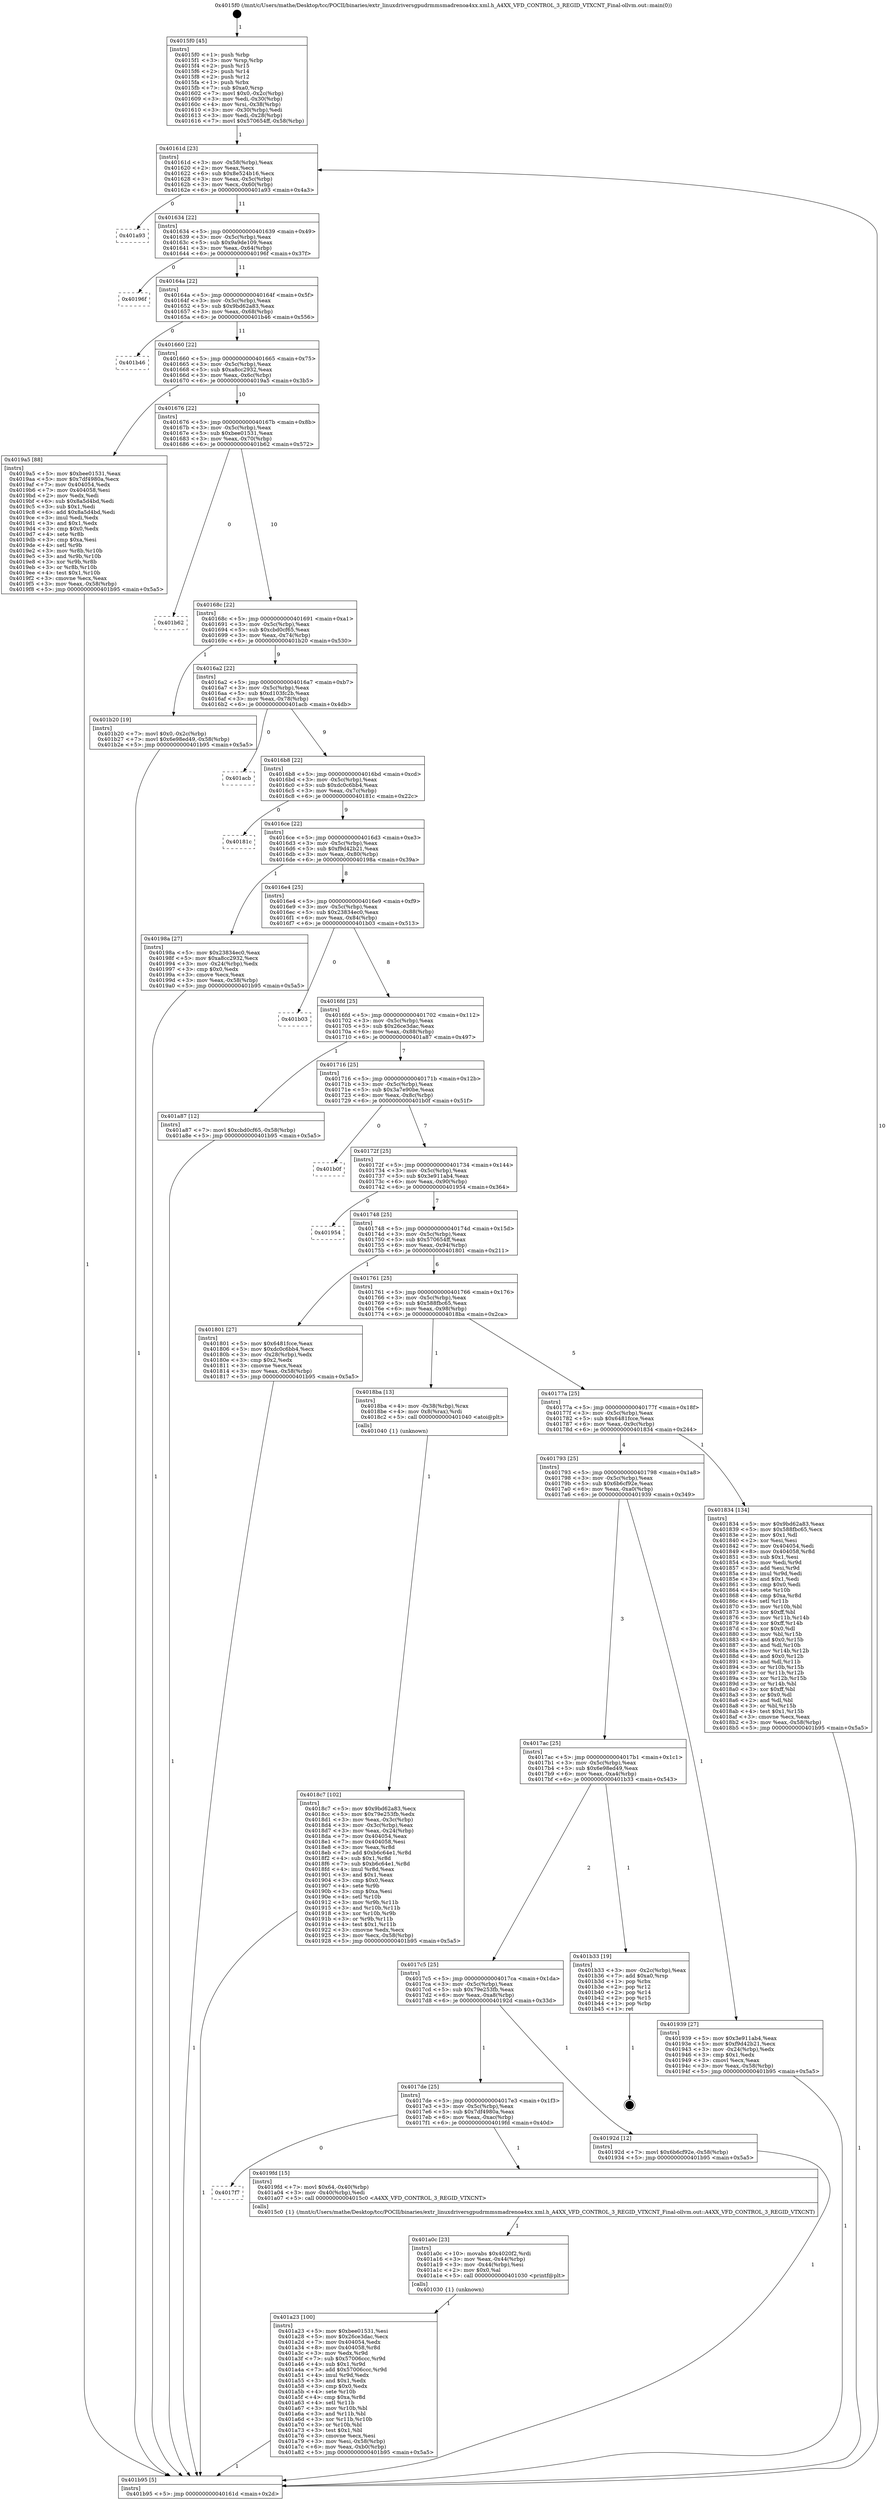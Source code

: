 digraph "0x4015f0" {
  label = "0x4015f0 (/mnt/c/Users/mathe/Desktop/tcc/POCII/binaries/extr_linuxdriversgpudrmmsmadrenoa4xx.xml.h_A4XX_VFD_CONTROL_3_REGID_VTXCNT_Final-ollvm.out::main(0))"
  labelloc = "t"
  node[shape=record]

  Entry [label="",width=0.3,height=0.3,shape=circle,fillcolor=black,style=filled]
  "0x40161d" [label="{
     0x40161d [23]\l
     | [instrs]\l
     &nbsp;&nbsp;0x40161d \<+3\>: mov -0x58(%rbp),%eax\l
     &nbsp;&nbsp;0x401620 \<+2\>: mov %eax,%ecx\l
     &nbsp;&nbsp;0x401622 \<+6\>: sub $0x8e524b16,%ecx\l
     &nbsp;&nbsp;0x401628 \<+3\>: mov %eax,-0x5c(%rbp)\l
     &nbsp;&nbsp;0x40162b \<+3\>: mov %ecx,-0x60(%rbp)\l
     &nbsp;&nbsp;0x40162e \<+6\>: je 0000000000401a93 \<main+0x4a3\>\l
  }"]
  "0x401a93" [label="{
     0x401a93\l
  }", style=dashed]
  "0x401634" [label="{
     0x401634 [22]\l
     | [instrs]\l
     &nbsp;&nbsp;0x401634 \<+5\>: jmp 0000000000401639 \<main+0x49\>\l
     &nbsp;&nbsp;0x401639 \<+3\>: mov -0x5c(%rbp),%eax\l
     &nbsp;&nbsp;0x40163c \<+5\>: sub $0x9a9de109,%eax\l
     &nbsp;&nbsp;0x401641 \<+3\>: mov %eax,-0x64(%rbp)\l
     &nbsp;&nbsp;0x401644 \<+6\>: je 000000000040196f \<main+0x37f\>\l
  }"]
  Exit [label="",width=0.3,height=0.3,shape=circle,fillcolor=black,style=filled,peripheries=2]
  "0x40196f" [label="{
     0x40196f\l
  }", style=dashed]
  "0x40164a" [label="{
     0x40164a [22]\l
     | [instrs]\l
     &nbsp;&nbsp;0x40164a \<+5\>: jmp 000000000040164f \<main+0x5f\>\l
     &nbsp;&nbsp;0x40164f \<+3\>: mov -0x5c(%rbp),%eax\l
     &nbsp;&nbsp;0x401652 \<+5\>: sub $0x9bd62a83,%eax\l
     &nbsp;&nbsp;0x401657 \<+3\>: mov %eax,-0x68(%rbp)\l
     &nbsp;&nbsp;0x40165a \<+6\>: je 0000000000401b46 \<main+0x556\>\l
  }"]
  "0x401a23" [label="{
     0x401a23 [100]\l
     | [instrs]\l
     &nbsp;&nbsp;0x401a23 \<+5\>: mov $0xbee01531,%esi\l
     &nbsp;&nbsp;0x401a28 \<+5\>: mov $0x26ce3dac,%ecx\l
     &nbsp;&nbsp;0x401a2d \<+7\>: mov 0x404054,%edx\l
     &nbsp;&nbsp;0x401a34 \<+8\>: mov 0x404058,%r8d\l
     &nbsp;&nbsp;0x401a3c \<+3\>: mov %edx,%r9d\l
     &nbsp;&nbsp;0x401a3f \<+7\>: sub $0x57006ccc,%r9d\l
     &nbsp;&nbsp;0x401a46 \<+4\>: sub $0x1,%r9d\l
     &nbsp;&nbsp;0x401a4a \<+7\>: add $0x57006ccc,%r9d\l
     &nbsp;&nbsp;0x401a51 \<+4\>: imul %r9d,%edx\l
     &nbsp;&nbsp;0x401a55 \<+3\>: and $0x1,%edx\l
     &nbsp;&nbsp;0x401a58 \<+3\>: cmp $0x0,%edx\l
     &nbsp;&nbsp;0x401a5b \<+4\>: sete %r10b\l
     &nbsp;&nbsp;0x401a5f \<+4\>: cmp $0xa,%r8d\l
     &nbsp;&nbsp;0x401a63 \<+4\>: setl %r11b\l
     &nbsp;&nbsp;0x401a67 \<+3\>: mov %r10b,%bl\l
     &nbsp;&nbsp;0x401a6a \<+3\>: and %r11b,%bl\l
     &nbsp;&nbsp;0x401a6d \<+3\>: xor %r11b,%r10b\l
     &nbsp;&nbsp;0x401a70 \<+3\>: or %r10b,%bl\l
     &nbsp;&nbsp;0x401a73 \<+3\>: test $0x1,%bl\l
     &nbsp;&nbsp;0x401a76 \<+3\>: cmovne %ecx,%esi\l
     &nbsp;&nbsp;0x401a79 \<+3\>: mov %esi,-0x58(%rbp)\l
     &nbsp;&nbsp;0x401a7c \<+6\>: mov %eax,-0xb0(%rbp)\l
     &nbsp;&nbsp;0x401a82 \<+5\>: jmp 0000000000401b95 \<main+0x5a5\>\l
  }"]
  "0x401b46" [label="{
     0x401b46\l
  }", style=dashed]
  "0x401660" [label="{
     0x401660 [22]\l
     | [instrs]\l
     &nbsp;&nbsp;0x401660 \<+5\>: jmp 0000000000401665 \<main+0x75\>\l
     &nbsp;&nbsp;0x401665 \<+3\>: mov -0x5c(%rbp),%eax\l
     &nbsp;&nbsp;0x401668 \<+5\>: sub $0xa8cc2932,%eax\l
     &nbsp;&nbsp;0x40166d \<+3\>: mov %eax,-0x6c(%rbp)\l
     &nbsp;&nbsp;0x401670 \<+6\>: je 00000000004019a5 \<main+0x3b5\>\l
  }"]
  "0x401a0c" [label="{
     0x401a0c [23]\l
     | [instrs]\l
     &nbsp;&nbsp;0x401a0c \<+10\>: movabs $0x4020f2,%rdi\l
     &nbsp;&nbsp;0x401a16 \<+3\>: mov %eax,-0x44(%rbp)\l
     &nbsp;&nbsp;0x401a19 \<+3\>: mov -0x44(%rbp),%esi\l
     &nbsp;&nbsp;0x401a1c \<+2\>: mov $0x0,%al\l
     &nbsp;&nbsp;0x401a1e \<+5\>: call 0000000000401030 \<printf@plt\>\l
     | [calls]\l
     &nbsp;&nbsp;0x401030 \{1\} (unknown)\l
  }"]
  "0x4019a5" [label="{
     0x4019a5 [88]\l
     | [instrs]\l
     &nbsp;&nbsp;0x4019a5 \<+5\>: mov $0xbee01531,%eax\l
     &nbsp;&nbsp;0x4019aa \<+5\>: mov $0x7df4980a,%ecx\l
     &nbsp;&nbsp;0x4019af \<+7\>: mov 0x404054,%edx\l
     &nbsp;&nbsp;0x4019b6 \<+7\>: mov 0x404058,%esi\l
     &nbsp;&nbsp;0x4019bd \<+2\>: mov %edx,%edi\l
     &nbsp;&nbsp;0x4019bf \<+6\>: sub $0x8a5d4bd,%edi\l
     &nbsp;&nbsp;0x4019c5 \<+3\>: sub $0x1,%edi\l
     &nbsp;&nbsp;0x4019c8 \<+6\>: add $0x8a5d4bd,%edi\l
     &nbsp;&nbsp;0x4019ce \<+3\>: imul %edi,%edx\l
     &nbsp;&nbsp;0x4019d1 \<+3\>: and $0x1,%edx\l
     &nbsp;&nbsp;0x4019d4 \<+3\>: cmp $0x0,%edx\l
     &nbsp;&nbsp;0x4019d7 \<+4\>: sete %r8b\l
     &nbsp;&nbsp;0x4019db \<+3\>: cmp $0xa,%esi\l
     &nbsp;&nbsp;0x4019de \<+4\>: setl %r9b\l
     &nbsp;&nbsp;0x4019e2 \<+3\>: mov %r8b,%r10b\l
     &nbsp;&nbsp;0x4019e5 \<+3\>: and %r9b,%r10b\l
     &nbsp;&nbsp;0x4019e8 \<+3\>: xor %r9b,%r8b\l
     &nbsp;&nbsp;0x4019eb \<+3\>: or %r8b,%r10b\l
     &nbsp;&nbsp;0x4019ee \<+4\>: test $0x1,%r10b\l
     &nbsp;&nbsp;0x4019f2 \<+3\>: cmovne %ecx,%eax\l
     &nbsp;&nbsp;0x4019f5 \<+3\>: mov %eax,-0x58(%rbp)\l
     &nbsp;&nbsp;0x4019f8 \<+5\>: jmp 0000000000401b95 \<main+0x5a5\>\l
  }"]
  "0x401676" [label="{
     0x401676 [22]\l
     | [instrs]\l
     &nbsp;&nbsp;0x401676 \<+5\>: jmp 000000000040167b \<main+0x8b\>\l
     &nbsp;&nbsp;0x40167b \<+3\>: mov -0x5c(%rbp),%eax\l
     &nbsp;&nbsp;0x40167e \<+5\>: sub $0xbee01531,%eax\l
     &nbsp;&nbsp;0x401683 \<+3\>: mov %eax,-0x70(%rbp)\l
     &nbsp;&nbsp;0x401686 \<+6\>: je 0000000000401b62 \<main+0x572\>\l
  }"]
  "0x4017f7" [label="{
     0x4017f7\l
  }", style=dashed]
  "0x401b62" [label="{
     0x401b62\l
  }", style=dashed]
  "0x40168c" [label="{
     0x40168c [22]\l
     | [instrs]\l
     &nbsp;&nbsp;0x40168c \<+5\>: jmp 0000000000401691 \<main+0xa1\>\l
     &nbsp;&nbsp;0x401691 \<+3\>: mov -0x5c(%rbp),%eax\l
     &nbsp;&nbsp;0x401694 \<+5\>: sub $0xcbd0cf65,%eax\l
     &nbsp;&nbsp;0x401699 \<+3\>: mov %eax,-0x74(%rbp)\l
     &nbsp;&nbsp;0x40169c \<+6\>: je 0000000000401b20 \<main+0x530\>\l
  }"]
  "0x4019fd" [label="{
     0x4019fd [15]\l
     | [instrs]\l
     &nbsp;&nbsp;0x4019fd \<+7\>: movl $0x64,-0x40(%rbp)\l
     &nbsp;&nbsp;0x401a04 \<+3\>: mov -0x40(%rbp),%edi\l
     &nbsp;&nbsp;0x401a07 \<+5\>: call 00000000004015c0 \<A4XX_VFD_CONTROL_3_REGID_VTXCNT\>\l
     | [calls]\l
     &nbsp;&nbsp;0x4015c0 \{1\} (/mnt/c/Users/mathe/Desktop/tcc/POCII/binaries/extr_linuxdriversgpudrmmsmadrenoa4xx.xml.h_A4XX_VFD_CONTROL_3_REGID_VTXCNT_Final-ollvm.out::A4XX_VFD_CONTROL_3_REGID_VTXCNT)\l
  }"]
  "0x401b20" [label="{
     0x401b20 [19]\l
     | [instrs]\l
     &nbsp;&nbsp;0x401b20 \<+7\>: movl $0x0,-0x2c(%rbp)\l
     &nbsp;&nbsp;0x401b27 \<+7\>: movl $0x6e98ed49,-0x58(%rbp)\l
     &nbsp;&nbsp;0x401b2e \<+5\>: jmp 0000000000401b95 \<main+0x5a5\>\l
  }"]
  "0x4016a2" [label="{
     0x4016a2 [22]\l
     | [instrs]\l
     &nbsp;&nbsp;0x4016a2 \<+5\>: jmp 00000000004016a7 \<main+0xb7\>\l
     &nbsp;&nbsp;0x4016a7 \<+3\>: mov -0x5c(%rbp),%eax\l
     &nbsp;&nbsp;0x4016aa \<+5\>: sub $0xd103fc2b,%eax\l
     &nbsp;&nbsp;0x4016af \<+3\>: mov %eax,-0x78(%rbp)\l
     &nbsp;&nbsp;0x4016b2 \<+6\>: je 0000000000401acb \<main+0x4db\>\l
  }"]
  "0x4017de" [label="{
     0x4017de [25]\l
     | [instrs]\l
     &nbsp;&nbsp;0x4017de \<+5\>: jmp 00000000004017e3 \<main+0x1f3\>\l
     &nbsp;&nbsp;0x4017e3 \<+3\>: mov -0x5c(%rbp),%eax\l
     &nbsp;&nbsp;0x4017e6 \<+5\>: sub $0x7df4980a,%eax\l
     &nbsp;&nbsp;0x4017eb \<+6\>: mov %eax,-0xac(%rbp)\l
     &nbsp;&nbsp;0x4017f1 \<+6\>: je 00000000004019fd \<main+0x40d\>\l
  }"]
  "0x401acb" [label="{
     0x401acb\l
  }", style=dashed]
  "0x4016b8" [label="{
     0x4016b8 [22]\l
     | [instrs]\l
     &nbsp;&nbsp;0x4016b8 \<+5\>: jmp 00000000004016bd \<main+0xcd\>\l
     &nbsp;&nbsp;0x4016bd \<+3\>: mov -0x5c(%rbp),%eax\l
     &nbsp;&nbsp;0x4016c0 \<+5\>: sub $0xdc0c6bb4,%eax\l
     &nbsp;&nbsp;0x4016c5 \<+3\>: mov %eax,-0x7c(%rbp)\l
     &nbsp;&nbsp;0x4016c8 \<+6\>: je 000000000040181c \<main+0x22c\>\l
  }"]
  "0x40192d" [label="{
     0x40192d [12]\l
     | [instrs]\l
     &nbsp;&nbsp;0x40192d \<+7\>: movl $0x6b6cf92e,-0x58(%rbp)\l
     &nbsp;&nbsp;0x401934 \<+5\>: jmp 0000000000401b95 \<main+0x5a5\>\l
  }"]
  "0x40181c" [label="{
     0x40181c\l
  }", style=dashed]
  "0x4016ce" [label="{
     0x4016ce [22]\l
     | [instrs]\l
     &nbsp;&nbsp;0x4016ce \<+5\>: jmp 00000000004016d3 \<main+0xe3\>\l
     &nbsp;&nbsp;0x4016d3 \<+3\>: mov -0x5c(%rbp),%eax\l
     &nbsp;&nbsp;0x4016d6 \<+5\>: sub $0xf9d42b21,%eax\l
     &nbsp;&nbsp;0x4016db \<+3\>: mov %eax,-0x80(%rbp)\l
     &nbsp;&nbsp;0x4016de \<+6\>: je 000000000040198a \<main+0x39a\>\l
  }"]
  "0x4017c5" [label="{
     0x4017c5 [25]\l
     | [instrs]\l
     &nbsp;&nbsp;0x4017c5 \<+5\>: jmp 00000000004017ca \<main+0x1da\>\l
     &nbsp;&nbsp;0x4017ca \<+3\>: mov -0x5c(%rbp),%eax\l
     &nbsp;&nbsp;0x4017cd \<+5\>: sub $0x79e253fb,%eax\l
     &nbsp;&nbsp;0x4017d2 \<+6\>: mov %eax,-0xa8(%rbp)\l
     &nbsp;&nbsp;0x4017d8 \<+6\>: je 000000000040192d \<main+0x33d\>\l
  }"]
  "0x40198a" [label="{
     0x40198a [27]\l
     | [instrs]\l
     &nbsp;&nbsp;0x40198a \<+5\>: mov $0x23834ec0,%eax\l
     &nbsp;&nbsp;0x40198f \<+5\>: mov $0xa8cc2932,%ecx\l
     &nbsp;&nbsp;0x401994 \<+3\>: mov -0x24(%rbp),%edx\l
     &nbsp;&nbsp;0x401997 \<+3\>: cmp $0x0,%edx\l
     &nbsp;&nbsp;0x40199a \<+3\>: cmove %ecx,%eax\l
     &nbsp;&nbsp;0x40199d \<+3\>: mov %eax,-0x58(%rbp)\l
     &nbsp;&nbsp;0x4019a0 \<+5\>: jmp 0000000000401b95 \<main+0x5a5\>\l
  }"]
  "0x4016e4" [label="{
     0x4016e4 [25]\l
     | [instrs]\l
     &nbsp;&nbsp;0x4016e4 \<+5\>: jmp 00000000004016e9 \<main+0xf9\>\l
     &nbsp;&nbsp;0x4016e9 \<+3\>: mov -0x5c(%rbp),%eax\l
     &nbsp;&nbsp;0x4016ec \<+5\>: sub $0x23834ec0,%eax\l
     &nbsp;&nbsp;0x4016f1 \<+6\>: mov %eax,-0x84(%rbp)\l
     &nbsp;&nbsp;0x4016f7 \<+6\>: je 0000000000401b03 \<main+0x513\>\l
  }"]
  "0x401b33" [label="{
     0x401b33 [19]\l
     | [instrs]\l
     &nbsp;&nbsp;0x401b33 \<+3\>: mov -0x2c(%rbp),%eax\l
     &nbsp;&nbsp;0x401b36 \<+7\>: add $0xa0,%rsp\l
     &nbsp;&nbsp;0x401b3d \<+1\>: pop %rbx\l
     &nbsp;&nbsp;0x401b3e \<+2\>: pop %r12\l
     &nbsp;&nbsp;0x401b40 \<+2\>: pop %r14\l
     &nbsp;&nbsp;0x401b42 \<+2\>: pop %r15\l
     &nbsp;&nbsp;0x401b44 \<+1\>: pop %rbp\l
     &nbsp;&nbsp;0x401b45 \<+1\>: ret\l
  }"]
  "0x401b03" [label="{
     0x401b03\l
  }", style=dashed]
  "0x4016fd" [label="{
     0x4016fd [25]\l
     | [instrs]\l
     &nbsp;&nbsp;0x4016fd \<+5\>: jmp 0000000000401702 \<main+0x112\>\l
     &nbsp;&nbsp;0x401702 \<+3\>: mov -0x5c(%rbp),%eax\l
     &nbsp;&nbsp;0x401705 \<+5\>: sub $0x26ce3dac,%eax\l
     &nbsp;&nbsp;0x40170a \<+6\>: mov %eax,-0x88(%rbp)\l
     &nbsp;&nbsp;0x401710 \<+6\>: je 0000000000401a87 \<main+0x497\>\l
  }"]
  "0x4017ac" [label="{
     0x4017ac [25]\l
     | [instrs]\l
     &nbsp;&nbsp;0x4017ac \<+5\>: jmp 00000000004017b1 \<main+0x1c1\>\l
     &nbsp;&nbsp;0x4017b1 \<+3\>: mov -0x5c(%rbp),%eax\l
     &nbsp;&nbsp;0x4017b4 \<+5\>: sub $0x6e98ed49,%eax\l
     &nbsp;&nbsp;0x4017b9 \<+6\>: mov %eax,-0xa4(%rbp)\l
     &nbsp;&nbsp;0x4017bf \<+6\>: je 0000000000401b33 \<main+0x543\>\l
  }"]
  "0x401a87" [label="{
     0x401a87 [12]\l
     | [instrs]\l
     &nbsp;&nbsp;0x401a87 \<+7\>: movl $0xcbd0cf65,-0x58(%rbp)\l
     &nbsp;&nbsp;0x401a8e \<+5\>: jmp 0000000000401b95 \<main+0x5a5\>\l
  }"]
  "0x401716" [label="{
     0x401716 [25]\l
     | [instrs]\l
     &nbsp;&nbsp;0x401716 \<+5\>: jmp 000000000040171b \<main+0x12b\>\l
     &nbsp;&nbsp;0x40171b \<+3\>: mov -0x5c(%rbp),%eax\l
     &nbsp;&nbsp;0x40171e \<+5\>: sub $0x3a7e90be,%eax\l
     &nbsp;&nbsp;0x401723 \<+6\>: mov %eax,-0x8c(%rbp)\l
     &nbsp;&nbsp;0x401729 \<+6\>: je 0000000000401b0f \<main+0x51f\>\l
  }"]
  "0x401939" [label="{
     0x401939 [27]\l
     | [instrs]\l
     &nbsp;&nbsp;0x401939 \<+5\>: mov $0x3e911ab4,%eax\l
     &nbsp;&nbsp;0x40193e \<+5\>: mov $0xf9d42b21,%ecx\l
     &nbsp;&nbsp;0x401943 \<+3\>: mov -0x24(%rbp),%edx\l
     &nbsp;&nbsp;0x401946 \<+3\>: cmp $0x1,%edx\l
     &nbsp;&nbsp;0x401949 \<+3\>: cmovl %ecx,%eax\l
     &nbsp;&nbsp;0x40194c \<+3\>: mov %eax,-0x58(%rbp)\l
     &nbsp;&nbsp;0x40194f \<+5\>: jmp 0000000000401b95 \<main+0x5a5\>\l
  }"]
  "0x401b0f" [label="{
     0x401b0f\l
  }", style=dashed]
  "0x40172f" [label="{
     0x40172f [25]\l
     | [instrs]\l
     &nbsp;&nbsp;0x40172f \<+5\>: jmp 0000000000401734 \<main+0x144\>\l
     &nbsp;&nbsp;0x401734 \<+3\>: mov -0x5c(%rbp),%eax\l
     &nbsp;&nbsp;0x401737 \<+5\>: sub $0x3e911ab4,%eax\l
     &nbsp;&nbsp;0x40173c \<+6\>: mov %eax,-0x90(%rbp)\l
     &nbsp;&nbsp;0x401742 \<+6\>: je 0000000000401954 \<main+0x364\>\l
  }"]
  "0x4018c7" [label="{
     0x4018c7 [102]\l
     | [instrs]\l
     &nbsp;&nbsp;0x4018c7 \<+5\>: mov $0x9bd62a83,%ecx\l
     &nbsp;&nbsp;0x4018cc \<+5\>: mov $0x79e253fb,%edx\l
     &nbsp;&nbsp;0x4018d1 \<+3\>: mov %eax,-0x3c(%rbp)\l
     &nbsp;&nbsp;0x4018d4 \<+3\>: mov -0x3c(%rbp),%eax\l
     &nbsp;&nbsp;0x4018d7 \<+3\>: mov %eax,-0x24(%rbp)\l
     &nbsp;&nbsp;0x4018da \<+7\>: mov 0x404054,%eax\l
     &nbsp;&nbsp;0x4018e1 \<+7\>: mov 0x404058,%esi\l
     &nbsp;&nbsp;0x4018e8 \<+3\>: mov %eax,%r8d\l
     &nbsp;&nbsp;0x4018eb \<+7\>: add $0xb6c64e1,%r8d\l
     &nbsp;&nbsp;0x4018f2 \<+4\>: sub $0x1,%r8d\l
     &nbsp;&nbsp;0x4018f6 \<+7\>: sub $0xb6c64e1,%r8d\l
     &nbsp;&nbsp;0x4018fd \<+4\>: imul %r8d,%eax\l
     &nbsp;&nbsp;0x401901 \<+3\>: and $0x1,%eax\l
     &nbsp;&nbsp;0x401904 \<+3\>: cmp $0x0,%eax\l
     &nbsp;&nbsp;0x401907 \<+4\>: sete %r9b\l
     &nbsp;&nbsp;0x40190b \<+3\>: cmp $0xa,%esi\l
     &nbsp;&nbsp;0x40190e \<+4\>: setl %r10b\l
     &nbsp;&nbsp;0x401912 \<+3\>: mov %r9b,%r11b\l
     &nbsp;&nbsp;0x401915 \<+3\>: and %r10b,%r11b\l
     &nbsp;&nbsp;0x401918 \<+3\>: xor %r10b,%r9b\l
     &nbsp;&nbsp;0x40191b \<+3\>: or %r9b,%r11b\l
     &nbsp;&nbsp;0x40191e \<+4\>: test $0x1,%r11b\l
     &nbsp;&nbsp;0x401922 \<+3\>: cmovne %edx,%ecx\l
     &nbsp;&nbsp;0x401925 \<+3\>: mov %ecx,-0x58(%rbp)\l
     &nbsp;&nbsp;0x401928 \<+5\>: jmp 0000000000401b95 \<main+0x5a5\>\l
  }"]
  "0x401954" [label="{
     0x401954\l
  }", style=dashed]
  "0x401748" [label="{
     0x401748 [25]\l
     | [instrs]\l
     &nbsp;&nbsp;0x401748 \<+5\>: jmp 000000000040174d \<main+0x15d\>\l
     &nbsp;&nbsp;0x40174d \<+3\>: mov -0x5c(%rbp),%eax\l
     &nbsp;&nbsp;0x401750 \<+5\>: sub $0x570654ff,%eax\l
     &nbsp;&nbsp;0x401755 \<+6\>: mov %eax,-0x94(%rbp)\l
     &nbsp;&nbsp;0x40175b \<+6\>: je 0000000000401801 \<main+0x211\>\l
  }"]
  "0x401793" [label="{
     0x401793 [25]\l
     | [instrs]\l
     &nbsp;&nbsp;0x401793 \<+5\>: jmp 0000000000401798 \<main+0x1a8\>\l
     &nbsp;&nbsp;0x401798 \<+3\>: mov -0x5c(%rbp),%eax\l
     &nbsp;&nbsp;0x40179b \<+5\>: sub $0x6b6cf92e,%eax\l
     &nbsp;&nbsp;0x4017a0 \<+6\>: mov %eax,-0xa0(%rbp)\l
     &nbsp;&nbsp;0x4017a6 \<+6\>: je 0000000000401939 \<main+0x349\>\l
  }"]
  "0x401801" [label="{
     0x401801 [27]\l
     | [instrs]\l
     &nbsp;&nbsp;0x401801 \<+5\>: mov $0x6481fcce,%eax\l
     &nbsp;&nbsp;0x401806 \<+5\>: mov $0xdc0c6bb4,%ecx\l
     &nbsp;&nbsp;0x40180b \<+3\>: mov -0x28(%rbp),%edx\l
     &nbsp;&nbsp;0x40180e \<+3\>: cmp $0x2,%edx\l
     &nbsp;&nbsp;0x401811 \<+3\>: cmovne %ecx,%eax\l
     &nbsp;&nbsp;0x401814 \<+3\>: mov %eax,-0x58(%rbp)\l
     &nbsp;&nbsp;0x401817 \<+5\>: jmp 0000000000401b95 \<main+0x5a5\>\l
  }"]
  "0x401761" [label="{
     0x401761 [25]\l
     | [instrs]\l
     &nbsp;&nbsp;0x401761 \<+5\>: jmp 0000000000401766 \<main+0x176\>\l
     &nbsp;&nbsp;0x401766 \<+3\>: mov -0x5c(%rbp),%eax\l
     &nbsp;&nbsp;0x401769 \<+5\>: sub $0x588fbc65,%eax\l
     &nbsp;&nbsp;0x40176e \<+6\>: mov %eax,-0x98(%rbp)\l
     &nbsp;&nbsp;0x401774 \<+6\>: je 00000000004018ba \<main+0x2ca\>\l
  }"]
  "0x401b95" [label="{
     0x401b95 [5]\l
     | [instrs]\l
     &nbsp;&nbsp;0x401b95 \<+5\>: jmp 000000000040161d \<main+0x2d\>\l
  }"]
  "0x4015f0" [label="{
     0x4015f0 [45]\l
     | [instrs]\l
     &nbsp;&nbsp;0x4015f0 \<+1\>: push %rbp\l
     &nbsp;&nbsp;0x4015f1 \<+3\>: mov %rsp,%rbp\l
     &nbsp;&nbsp;0x4015f4 \<+2\>: push %r15\l
     &nbsp;&nbsp;0x4015f6 \<+2\>: push %r14\l
     &nbsp;&nbsp;0x4015f8 \<+2\>: push %r12\l
     &nbsp;&nbsp;0x4015fa \<+1\>: push %rbx\l
     &nbsp;&nbsp;0x4015fb \<+7\>: sub $0xa0,%rsp\l
     &nbsp;&nbsp;0x401602 \<+7\>: movl $0x0,-0x2c(%rbp)\l
     &nbsp;&nbsp;0x401609 \<+3\>: mov %edi,-0x30(%rbp)\l
     &nbsp;&nbsp;0x40160c \<+4\>: mov %rsi,-0x38(%rbp)\l
     &nbsp;&nbsp;0x401610 \<+3\>: mov -0x30(%rbp),%edi\l
     &nbsp;&nbsp;0x401613 \<+3\>: mov %edi,-0x28(%rbp)\l
     &nbsp;&nbsp;0x401616 \<+7\>: movl $0x570654ff,-0x58(%rbp)\l
  }"]
  "0x401834" [label="{
     0x401834 [134]\l
     | [instrs]\l
     &nbsp;&nbsp;0x401834 \<+5\>: mov $0x9bd62a83,%eax\l
     &nbsp;&nbsp;0x401839 \<+5\>: mov $0x588fbc65,%ecx\l
     &nbsp;&nbsp;0x40183e \<+2\>: mov $0x1,%dl\l
     &nbsp;&nbsp;0x401840 \<+2\>: xor %esi,%esi\l
     &nbsp;&nbsp;0x401842 \<+7\>: mov 0x404054,%edi\l
     &nbsp;&nbsp;0x401849 \<+8\>: mov 0x404058,%r8d\l
     &nbsp;&nbsp;0x401851 \<+3\>: sub $0x1,%esi\l
     &nbsp;&nbsp;0x401854 \<+3\>: mov %edi,%r9d\l
     &nbsp;&nbsp;0x401857 \<+3\>: add %esi,%r9d\l
     &nbsp;&nbsp;0x40185a \<+4\>: imul %r9d,%edi\l
     &nbsp;&nbsp;0x40185e \<+3\>: and $0x1,%edi\l
     &nbsp;&nbsp;0x401861 \<+3\>: cmp $0x0,%edi\l
     &nbsp;&nbsp;0x401864 \<+4\>: sete %r10b\l
     &nbsp;&nbsp;0x401868 \<+4\>: cmp $0xa,%r8d\l
     &nbsp;&nbsp;0x40186c \<+4\>: setl %r11b\l
     &nbsp;&nbsp;0x401870 \<+3\>: mov %r10b,%bl\l
     &nbsp;&nbsp;0x401873 \<+3\>: xor $0xff,%bl\l
     &nbsp;&nbsp;0x401876 \<+3\>: mov %r11b,%r14b\l
     &nbsp;&nbsp;0x401879 \<+4\>: xor $0xff,%r14b\l
     &nbsp;&nbsp;0x40187d \<+3\>: xor $0x0,%dl\l
     &nbsp;&nbsp;0x401880 \<+3\>: mov %bl,%r15b\l
     &nbsp;&nbsp;0x401883 \<+4\>: and $0x0,%r15b\l
     &nbsp;&nbsp;0x401887 \<+3\>: and %dl,%r10b\l
     &nbsp;&nbsp;0x40188a \<+3\>: mov %r14b,%r12b\l
     &nbsp;&nbsp;0x40188d \<+4\>: and $0x0,%r12b\l
     &nbsp;&nbsp;0x401891 \<+3\>: and %dl,%r11b\l
     &nbsp;&nbsp;0x401894 \<+3\>: or %r10b,%r15b\l
     &nbsp;&nbsp;0x401897 \<+3\>: or %r11b,%r12b\l
     &nbsp;&nbsp;0x40189a \<+3\>: xor %r12b,%r15b\l
     &nbsp;&nbsp;0x40189d \<+3\>: or %r14b,%bl\l
     &nbsp;&nbsp;0x4018a0 \<+3\>: xor $0xff,%bl\l
     &nbsp;&nbsp;0x4018a3 \<+3\>: or $0x0,%dl\l
     &nbsp;&nbsp;0x4018a6 \<+2\>: and %dl,%bl\l
     &nbsp;&nbsp;0x4018a8 \<+3\>: or %bl,%r15b\l
     &nbsp;&nbsp;0x4018ab \<+4\>: test $0x1,%r15b\l
     &nbsp;&nbsp;0x4018af \<+3\>: cmovne %ecx,%eax\l
     &nbsp;&nbsp;0x4018b2 \<+3\>: mov %eax,-0x58(%rbp)\l
     &nbsp;&nbsp;0x4018b5 \<+5\>: jmp 0000000000401b95 \<main+0x5a5\>\l
  }"]
  "0x4018ba" [label="{
     0x4018ba [13]\l
     | [instrs]\l
     &nbsp;&nbsp;0x4018ba \<+4\>: mov -0x38(%rbp),%rax\l
     &nbsp;&nbsp;0x4018be \<+4\>: mov 0x8(%rax),%rdi\l
     &nbsp;&nbsp;0x4018c2 \<+5\>: call 0000000000401040 \<atoi@plt\>\l
     | [calls]\l
     &nbsp;&nbsp;0x401040 \{1\} (unknown)\l
  }"]
  "0x40177a" [label="{
     0x40177a [25]\l
     | [instrs]\l
     &nbsp;&nbsp;0x40177a \<+5\>: jmp 000000000040177f \<main+0x18f\>\l
     &nbsp;&nbsp;0x40177f \<+3\>: mov -0x5c(%rbp),%eax\l
     &nbsp;&nbsp;0x401782 \<+5\>: sub $0x6481fcce,%eax\l
     &nbsp;&nbsp;0x401787 \<+6\>: mov %eax,-0x9c(%rbp)\l
     &nbsp;&nbsp;0x40178d \<+6\>: je 0000000000401834 \<main+0x244\>\l
  }"]
  Entry -> "0x4015f0" [label=" 1"]
  "0x40161d" -> "0x401a93" [label=" 0"]
  "0x40161d" -> "0x401634" [label=" 11"]
  "0x401b33" -> Exit [label=" 1"]
  "0x401634" -> "0x40196f" [label=" 0"]
  "0x401634" -> "0x40164a" [label=" 11"]
  "0x401b20" -> "0x401b95" [label=" 1"]
  "0x40164a" -> "0x401b46" [label=" 0"]
  "0x40164a" -> "0x401660" [label=" 11"]
  "0x401a87" -> "0x401b95" [label=" 1"]
  "0x401660" -> "0x4019a5" [label=" 1"]
  "0x401660" -> "0x401676" [label=" 10"]
  "0x401a23" -> "0x401b95" [label=" 1"]
  "0x401676" -> "0x401b62" [label=" 0"]
  "0x401676" -> "0x40168c" [label=" 10"]
  "0x401a0c" -> "0x401a23" [label=" 1"]
  "0x40168c" -> "0x401b20" [label=" 1"]
  "0x40168c" -> "0x4016a2" [label=" 9"]
  "0x4019fd" -> "0x401a0c" [label=" 1"]
  "0x4016a2" -> "0x401acb" [label=" 0"]
  "0x4016a2" -> "0x4016b8" [label=" 9"]
  "0x4017de" -> "0x4019fd" [label=" 1"]
  "0x4016b8" -> "0x40181c" [label=" 0"]
  "0x4016b8" -> "0x4016ce" [label=" 9"]
  "0x4017de" -> "0x4017f7" [label=" 0"]
  "0x4016ce" -> "0x40198a" [label=" 1"]
  "0x4016ce" -> "0x4016e4" [label=" 8"]
  "0x40198a" -> "0x401b95" [label=" 1"]
  "0x4016e4" -> "0x401b03" [label=" 0"]
  "0x4016e4" -> "0x4016fd" [label=" 8"]
  "0x401939" -> "0x401b95" [label=" 1"]
  "0x4016fd" -> "0x401a87" [label=" 1"]
  "0x4016fd" -> "0x401716" [label=" 7"]
  "0x4017c5" -> "0x4017de" [label=" 1"]
  "0x401716" -> "0x401b0f" [label=" 0"]
  "0x401716" -> "0x40172f" [label=" 7"]
  "0x4017c5" -> "0x40192d" [label=" 1"]
  "0x40172f" -> "0x401954" [label=" 0"]
  "0x40172f" -> "0x401748" [label=" 7"]
  "0x4017ac" -> "0x4017c5" [label=" 2"]
  "0x401748" -> "0x401801" [label=" 1"]
  "0x401748" -> "0x401761" [label=" 6"]
  "0x401801" -> "0x401b95" [label=" 1"]
  "0x4015f0" -> "0x40161d" [label=" 1"]
  "0x401b95" -> "0x40161d" [label=" 10"]
  "0x4017ac" -> "0x401b33" [label=" 1"]
  "0x401761" -> "0x4018ba" [label=" 1"]
  "0x401761" -> "0x40177a" [label=" 5"]
  "0x40192d" -> "0x401b95" [label=" 1"]
  "0x40177a" -> "0x401834" [label=" 1"]
  "0x40177a" -> "0x401793" [label=" 4"]
  "0x401834" -> "0x401b95" [label=" 1"]
  "0x4018ba" -> "0x4018c7" [label=" 1"]
  "0x4018c7" -> "0x401b95" [label=" 1"]
  "0x4019a5" -> "0x401b95" [label=" 1"]
  "0x401793" -> "0x401939" [label=" 1"]
  "0x401793" -> "0x4017ac" [label=" 3"]
}
